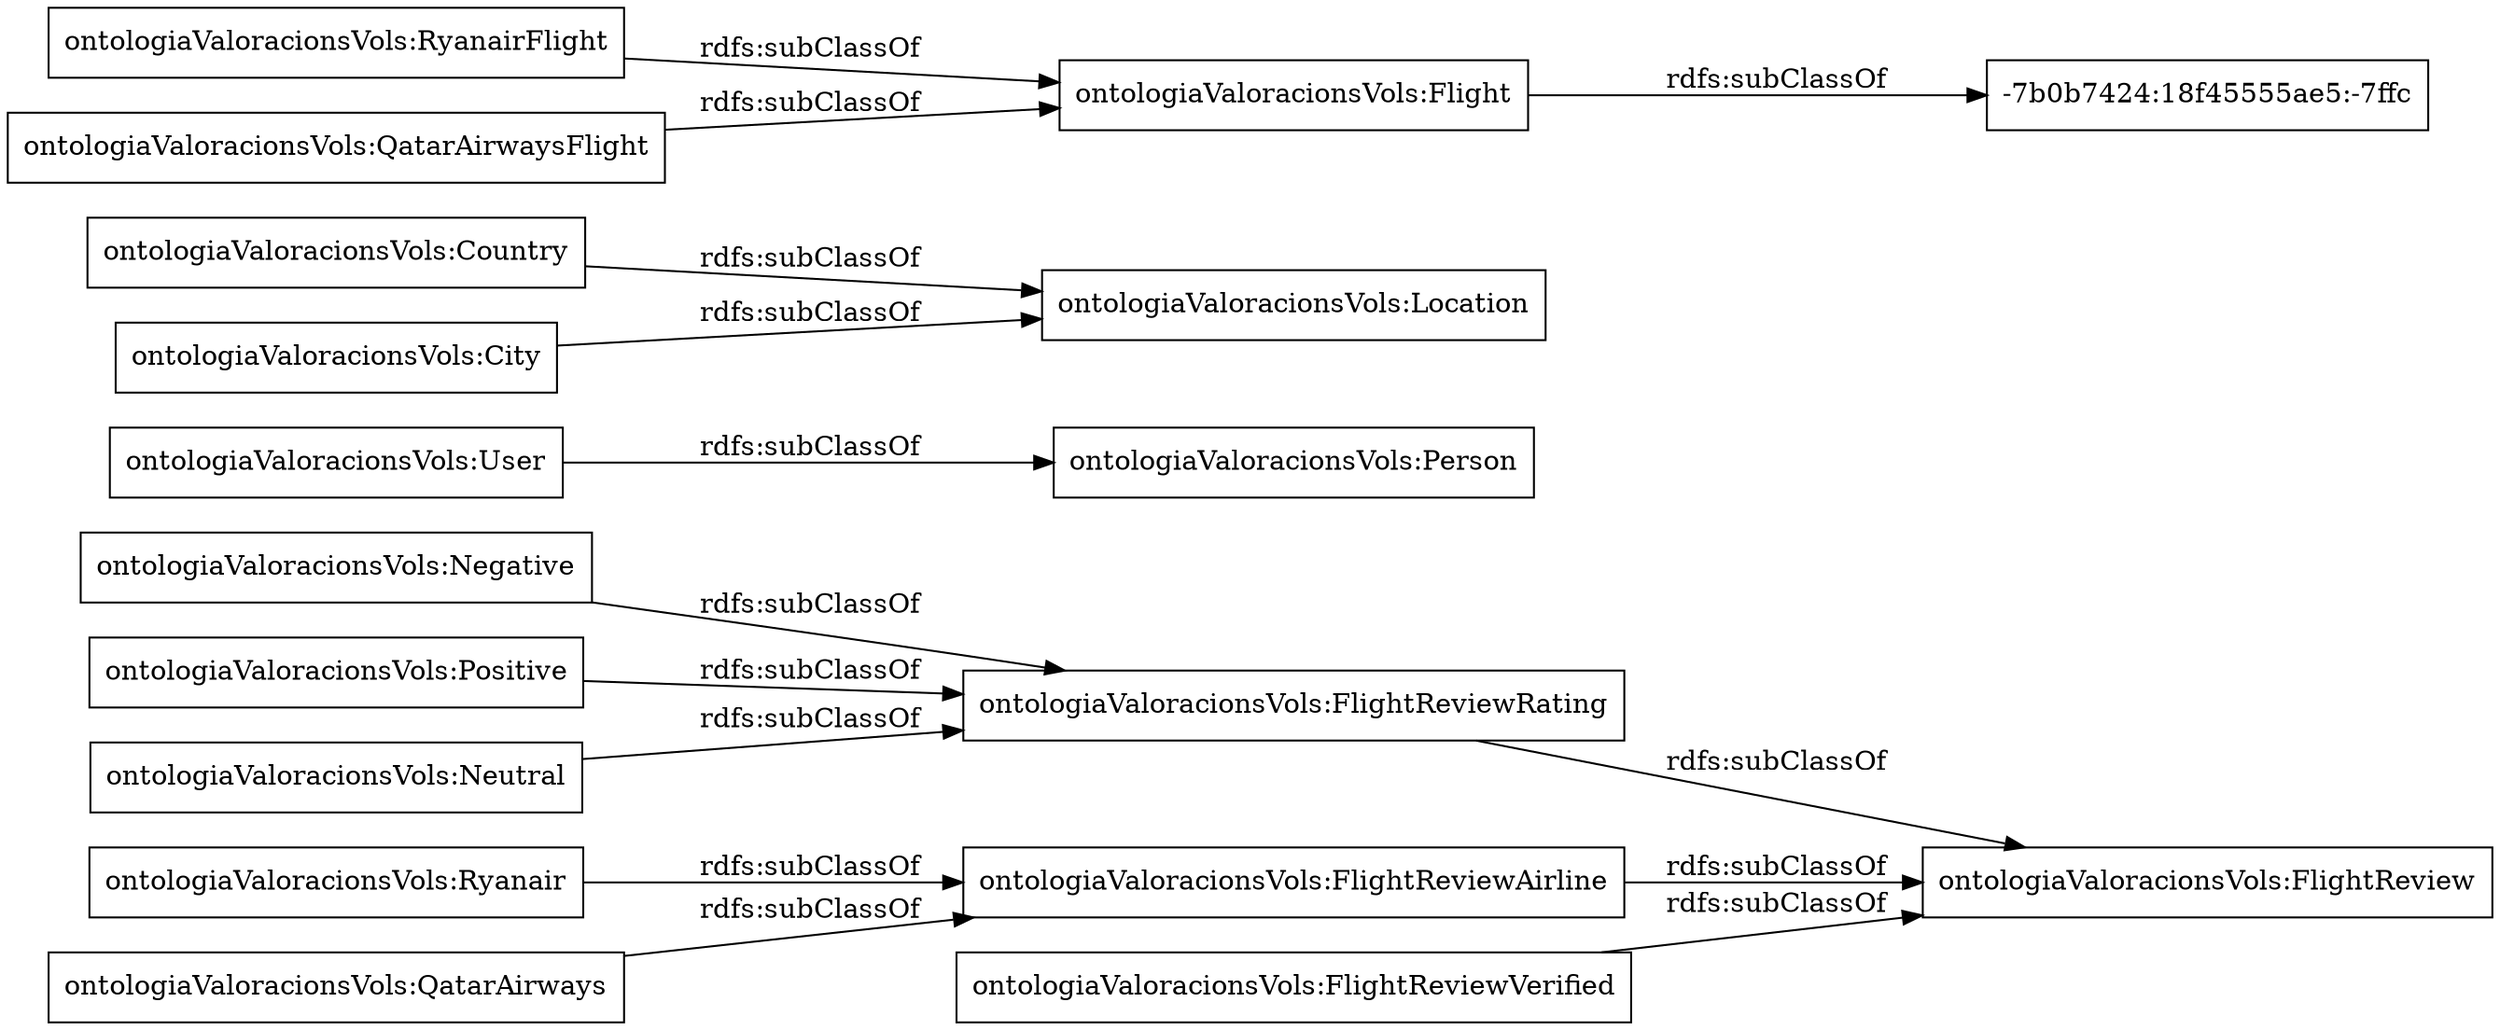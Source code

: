 digraph ar2dtool_diagram { 
rankdir=LR;
size="1000"
node [shape = rectangle, color="black"]; "ontologiaValoracionsVols:Ryanair" "ontologiaValoracionsVols:User" "ontologiaValoracionsVols:Country" "ontologiaValoracionsVols:QatarAirways" "ontologiaValoracionsVols:Location" "ontologiaValoracionsVols:City" "ontologiaValoracionsVols:FlightReviewRating" "ontologiaValoracionsVols:Neutral" "ontologiaValoracionsVols:Flight" "ontologiaValoracionsVols:FlightReviewAirline" "ontologiaValoracionsVols:Person" "ontologiaValoracionsVols:Negative" "-7b0b7424:18f45555ae5:-7ffc" "ontologiaValoracionsVols:FlightReview" "ontologiaValoracionsVols:FlightReviewVerified" "ontologiaValoracionsVols:RyanairFlight" "ontologiaValoracionsVols:Positive" "ontologiaValoracionsVols:QatarAirwaysFlight" ; /*classes style*/
	"ontologiaValoracionsVols:Negative" -> "ontologiaValoracionsVols:FlightReviewRating" [ label = "rdfs:subClassOf" ];
	"ontologiaValoracionsVols:QatarAirways" -> "ontologiaValoracionsVols:FlightReviewAirline" [ label = "rdfs:subClassOf" ];
	"ontologiaValoracionsVols:RyanairFlight" -> "ontologiaValoracionsVols:Flight" [ label = "rdfs:subClassOf" ];
	"ontologiaValoracionsVols:Neutral" -> "ontologiaValoracionsVols:FlightReviewRating" [ label = "rdfs:subClassOf" ];
	"ontologiaValoracionsVols:FlightReviewRating" -> "ontologiaValoracionsVols:FlightReview" [ label = "rdfs:subClassOf" ];
	"ontologiaValoracionsVols:FlightReviewVerified" -> "ontologiaValoracionsVols:FlightReview" [ label = "rdfs:subClassOf" ];
	"ontologiaValoracionsVols:QatarAirwaysFlight" -> "ontologiaValoracionsVols:Flight" [ label = "rdfs:subClassOf" ];
	"ontologiaValoracionsVols:Ryanair" -> "ontologiaValoracionsVols:FlightReviewAirline" [ label = "rdfs:subClassOf" ];
	"ontologiaValoracionsVols:User" -> "ontologiaValoracionsVols:Person" [ label = "rdfs:subClassOf" ];
	"ontologiaValoracionsVols:Positive" -> "ontologiaValoracionsVols:FlightReviewRating" [ label = "rdfs:subClassOf" ];
	"ontologiaValoracionsVols:FlightReviewAirline" -> "ontologiaValoracionsVols:FlightReview" [ label = "rdfs:subClassOf" ];
	"ontologiaValoracionsVols:City" -> "ontologiaValoracionsVols:Location" [ label = "rdfs:subClassOf" ];
	"ontologiaValoracionsVols:Country" -> "ontologiaValoracionsVols:Location" [ label = "rdfs:subClassOf" ];
	"ontologiaValoracionsVols:Flight" -> "-7b0b7424:18f45555ae5:-7ffc" [ label = "rdfs:subClassOf" ];

}
